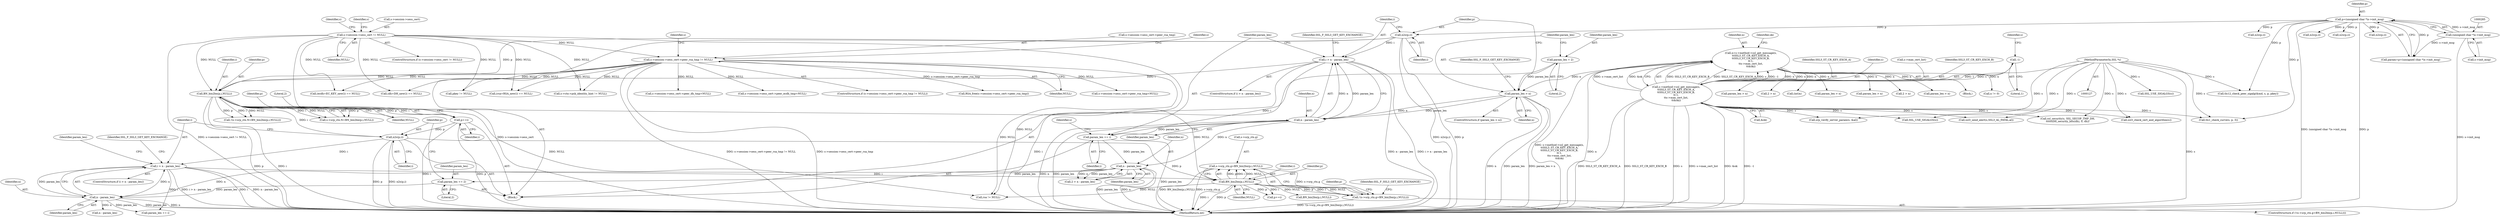 digraph "0_openssl_ce325c60c74b0fa784f5872404b722e120e5cab0_0@pointer" {
"1000597" [label="(Call,s->srp_ctx.g=BN_bin2bn(p,i,NULL))"];
"1000603" [label="(Call,BN_bin2bn(p,i,NULL))"];
"1000578" [label="(Call,n2s(p,i))"];
"1000561" [label="(Call,p+=i)"];
"1000552" [label="(Call,BN_bin2bn(p,i,NULL))"];
"1000527" [label="(Call,n2s(p,i))"];
"1000282" [label="(Call,p=(unsigned char *)s->init_msg)"];
"1000284" [label="(Call,(unsigned char *)s->init_msg)"];
"1000531" [label="(Call,i > n - param_len)"];
"1000533" [label="(Call,n - param_len)"];
"1000519" [label="(Call,param_len > n)"];
"1000515" [label="(Call,param_len = 2)"];
"1000182" [label="(Call,n=s->method->ssl_get_message(s,\n\t\tSSL3_ST_CR_KEY_EXCH_A,\n\t\tSSL3_ST_CR_KEY_EXCH_B,\n\t\t-1,\n\t\ts->max_cert_list,\n\t\t&ok))"];
"1000184" [label="(Call,s->method->ssl_get_message(s,\n\t\tSSL3_ST_CR_KEY_EXCH_A,\n\t\tSSL3_ST_CR_KEY_EXCH_B,\n\t\t-1,\n\t\ts->max_cert_list,\n\t\t&ok))"];
"1000128" [label="(MethodParameterIn,SSL *s)"];
"1000188" [label="(Call,-1)"];
"1000290" [label="(Call,s->session->sess_cert != NULL)"];
"1000299" [label="(Call,s->session->sess_cert->peer_rsa_tmp != NULL)"];
"1000582" [label="(Call,i > n - param_len)"];
"1000584" [label="(Call,n - param_len)"];
"1000567" [label="(Call,n - param_len)"];
"1000541" [label="(Call,param_len += i)"];
"1000575" [label="(Call,param_len += 2)"];
"1000596" [label="(Call,!(s->srp_ctx.g=BN_bin2bn(p,i,NULL)))"];
"1001115" [label="(Call,ssl_security(s, SSL_SECOP_TMP_DH,\n\t\t\t\t\t\tDH_security_bits(dh), 0, dh))"];
"1000521" [label="(Identifier,n)"];
"1000189" [label="(Literal,1)"];
"1000298" [label="(ControlStructure,if (s->session->sess_cert->peer_rsa_tmp != NULL))"];
"1000290" [label="(Call,s->session->sess_cert != NULL)"];
"1000541" [label="(Call,param_len += i)"];
"1000821" [label="(Call,n2s(p,i))"];
"1000603" [label="(Call,BN_bin2bn(p,i,NULL))"];
"1000296" [label="(Identifier,NULL)"];
"1000580" [label="(Identifier,i)"];
"1000660" [label="(Call,BN_bin2bn(p,i,NULL))"];
"1000307" [label="(Identifier,NULL)"];
"1000313" [label="(Identifier,s)"];
"1000186" [label="(Identifier,SSL3_ST_CR_KEY_EXCH_A)"];
"1000534" [label="(Identifier,n)"];
"1000182" [label="(Call,n=s->method->ssl_get_message(s,\n\t\tSSL3_ST_CR_KEY_EXCH_A,\n\t\tSSL3_ST_CR_KEY_EXCH_B,\n\t\t-1,\n\t\ts->max_cert_list,\n\t\t&ok))"];
"1000300" [label="(Call,s->session->sess_cert->peer_rsa_tmp)"];
"1000606" [label="(Identifier,NULL)"];
"1000598" [label="(Call,s->srp_ctx.g)"];
"1000282" [label="(Call,p=(unsigned char *)s->init_msg)"];
"1000516" [label="(Identifier,param_len)"];
"1000129" [label="(Block,)"];
"1000561" [label="(Call,p+=i)"];
"1000291" [label="(Call,s->session->sess_cert)"];
"1000330" [label="(Identifier,s)"];
"1000586" [label="(Identifier,param_len)"];
"1000569" [label="(Identifier,param_len)"];
"1001205" [label="(Call,(ecdh=EC_KEY_new()) == NULL)"];
"1000553" [label="(Identifier,p)"];
"1001505" [label="(Call,n2s(p,i))"];
"1000515" [label="(Call,param_len = 2)"];
"1000605" [label="(Identifier,i)"];
"1001540" [label="(Call,SSL_USE_SIGALGS(s))"];
"1000533" [label="(Call,n - param_len)"];
"1000517" [label="(Literal,2)"];
"1001790" [label="(MethodReturn,int)"];
"1000562" [label="(Identifier,p)"];
"1000582" [label="(Call,i > n - param_len)"];
"1000955" [label="(Call,(dh=DH_new()) == NULL)"];
"1000422" [label="(Call,n2s(p,i))"];
"1001739" [label="(Call,n != 0)"];
"1000286" [label="(Call,s->init_msg)"];
"1000414" [label="(Call,param_len > n)"];
"1000593" [label="(Identifier,param_len)"];
"1000545" [label="(Call,!(s->srp_ctx.N=BN_bin2bn(p,i,NULL)))"];
"1000185" [label="(Identifier,s)"];
"1000280" [label="(Call,param=p=(unsigned char *)s->init_msg)"];
"1000518" [label="(ControlStructure,if (param_len > n))"];
"1000191" [label="(Identifier,s)"];
"1001452" [label="(Call,2 > n)"];
"1000546" [label="(Call,s->srp_ctx.N=BN_bin2bn(p,i,NULL))"];
"1000383" [label="(Identifier,s)"];
"1000531" [label="(Call,i > n - param_len)"];
"1000579" [label="(Identifier,p)"];
"1000576" [label="(Identifier,param_len)"];
"1000552" [label="(Call,BN_bin2bn(p,i,NULL))"];
"1000317" [label="(Call,s->session->sess_cert->peer_rsa_tmp=NULL)"];
"1000466" [label="(Call,s->ctx->psk_identity_hint != NULL)"];
"1001229" [label="(Call,tls1_check_curve(s, p, 3))"];
"1001755" [label="(Call,ssl3_send_alert(s,SSL3_AL_FATAL,al))"];
"1000578" [label="(Call,n2s(p,i))"];
"1000190" [label="(Call,s->max_cert_list)"];
"1000585" [label="(Identifier,n)"];
"1000187" [label="(Identifier,SSL3_ST_CR_KEY_EXCH_B)"];
"1000565" [label="(Call,2 > n - param_len)"];
"1001462" [label="(Call,tls12_check_peer_sigalg(&md, s, p, pkey))"];
"1000612" [label="(Call,p+=i)"];
"1000283" [label="(Identifier,p)"];
"1000183" [label="(Identifier,n)"];
"1000188" [label="(Call,-1)"];
"1000514" [label="(Block,)"];
"1000535" [label="(Identifier,param_len)"];
"1001732" [label="(Call,ssl3_check_cert_and_algorithm(s))"];
"1000567" [label="(Call,n - param_len)"];
"1000289" [label="(ControlStructure,if (s->session->sess_cert != NULL))"];
"1000728" [label="(Call,srp_verify_server_param(s, &al))"];
"1000520" [label="(Identifier,param_len)"];
"1000542" [label="(Identifier,param_len)"];
"1000199" [label="(Call,(int)n)"];
"1001763" [label="(Call,rsa != NULL)"];
"1000568" [label="(Identifier,n)"];
"1000543" [label="(Identifier,i)"];
"1000592" [label="(Call,param_len += i)"];
"1000581" [label="(ControlStructure,if (i > n - param_len))"];
"1000519" [label="(Call,param_len > n)"];
"1000575" [label="(Call,param_len += 2)"];
"1000604" [label="(Identifier,p)"];
"1000343" [label="(Call,s->session->sess_cert->peer_dh_tmp=NULL)"];
"1000529" [label="(Identifier,i)"];
"1000538" [label="(Identifier,SSL_F_SSL3_GET_KEY_EXCHANGE)"];
"1000184" [label="(Call,s->method->ssl_get_message(s,\n\t\tSSL3_ST_CR_KEY_EXCH_A,\n\t\tSSL3_ST_CR_KEY_EXCH_B,\n\t\t-1,\n\t\ts->max_cert_list,\n\t\t&ok))"];
"1000284" [label="(Call,(unsigned char *)s->init_msg)"];
"1000527" [label="(Call,n2s(p,i))"];
"1000563" [label="(Identifier,i)"];
"1000128" [label="(MethodParameterIn,SSL *s)"];
"1000524" [label="(Identifier,SSL_F_SSL3_GET_KEY_EXCHANGE)"];
"1001447" [label="(Call,SSL_USE_SIGALGS(s))"];
"1000597" [label="(Call,s->srp_ctx.g=BN_bin2bn(p,i,NULL))"];
"1000549" [label="(Identifier,s)"];
"1001219" [label="(Call,param_len > n)"];
"1001442" [label="(Call,pkey != NULL)"];
"1000369" [label="(Call,s->session->sess_cert->peer_ecdh_tmp=NULL)"];
"1000532" [label="(Identifier,i)"];
"1000566" [label="(Literal,2)"];
"1000583" [label="(Identifier,i)"];
"1000555" [label="(Identifier,NULL)"];
"1000813" [label="(Call,param_len > n)"];
"1001497" [label="(Call,2 > n)"];
"1000977" [label="(Call,n2s(p,i))"];
"1000609" [label="(Identifier,SSL_F_SSL3_GET_KEY_EXCHANGE)"];
"1000969" [label="(Call,param_len > n)"];
"1000595" [label="(ControlStructure,if (!(s->srp_ctx.g=BN_bin2bn(p,i,NULL))))"];
"1000530" [label="(ControlStructure,if (i > n - param_len))"];
"1000799" [label="(Call,(rsa=RSA_new()) == NULL)"];
"1000618" [label="(Call,n - param_len)"];
"1000303" [label="(Identifier,s)"];
"1000197" [label="(Identifier,ok)"];
"1000299" [label="(Call,s->session->sess_cert->peer_rsa_tmp != NULL)"];
"1000528" [label="(Identifier,p)"];
"1000596" [label="(Call,!(s->srp_ctx.g=BN_bin2bn(p,i,NULL)))"];
"1000554" [label="(Identifier,i)"];
"1000309" [label="(Call,RSA_free(s->session->sess_cert->peer_rsa_tmp))"];
"1000589" [label="(Identifier,SSL_F_SSL3_GET_KEY_EXCHANGE)"];
"1000613" [label="(Identifier,p)"];
"1000193" [label="(Call,&ok)"];
"1000577" [label="(Literal,2)"];
"1000584" [label="(Call,n - param_len)"];
"1000597" -> "1000596"  [label="AST: "];
"1000597" -> "1000603"  [label="CFG: "];
"1000598" -> "1000597"  [label="AST: "];
"1000603" -> "1000597"  [label="AST: "];
"1000596" -> "1000597"  [label="CFG: "];
"1000597" -> "1001790"  [label="DDG: s->srp_ctx.g"];
"1000597" -> "1001790"  [label="DDG: BN_bin2bn(p,i,NULL)"];
"1000597" -> "1000596"  [label="DDG: s->srp_ctx.g"];
"1000603" -> "1000597"  [label="DDG: p"];
"1000603" -> "1000597"  [label="DDG: i"];
"1000603" -> "1000597"  [label="DDG: NULL"];
"1000603" -> "1000606"  [label="CFG: "];
"1000604" -> "1000603"  [label="AST: "];
"1000605" -> "1000603"  [label="AST: "];
"1000606" -> "1000603"  [label="AST: "];
"1000603" -> "1001790"  [label="DDG: p"];
"1000603" -> "1001790"  [label="DDG: i"];
"1000603" -> "1000596"  [label="DDG: p"];
"1000603" -> "1000596"  [label="DDG: i"];
"1000603" -> "1000596"  [label="DDG: NULL"];
"1000578" -> "1000603"  [label="DDG: p"];
"1000582" -> "1000603"  [label="DDG: i"];
"1000552" -> "1000603"  [label="DDG: NULL"];
"1000603" -> "1000612"  [label="DDG: i"];
"1000603" -> "1000612"  [label="DDG: p"];
"1000603" -> "1000660"  [label="DDG: NULL"];
"1000603" -> "1001763"  [label="DDG: NULL"];
"1000578" -> "1000514"  [label="AST: "];
"1000578" -> "1000580"  [label="CFG: "];
"1000579" -> "1000578"  [label="AST: "];
"1000580" -> "1000578"  [label="AST: "];
"1000583" -> "1000578"  [label="CFG: "];
"1000578" -> "1001790"  [label="DDG: p"];
"1000578" -> "1001790"  [label="DDG: n2s(p,i)"];
"1000561" -> "1000578"  [label="DDG: p"];
"1000552" -> "1000578"  [label="DDG: i"];
"1000578" -> "1000582"  [label="DDG: i"];
"1000561" -> "1000514"  [label="AST: "];
"1000561" -> "1000563"  [label="CFG: "];
"1000562" -> "1000561"  [label="AST: "];
"1000563" -> "1000561"  [label="AST: "];
"1000566" -> "1000561"  [label="CFG: "];
"1000561" -> "1001790"  [label="DDG: i"];
"1000561" -> "1001790"  [label="DDG: p"];
"1000552" -> "1000561"  [label="DDG: i"];
"1000552" -> "1000561"  [label="DDG: p"];
"1000552" -> "1000546"  [label="AST: "];
"1000552" -> "1000555"  [label="CFG: "];
"1000553" -> "1000552"  [label="AST: "];
"1000554" -> "1000552"  [label="AST: "];
"1000555" -> "1000552"  [label="AST: "];
"1000546" -> "1000552"  [label="CFG: "];
"1000552" -> "1001790"  [label="DDG: p"];
"1000552" -> "1001790"  [label="DDG: i"];
"1000552" -> "1000545"  [label="DDG: p"];
"1000552" -> "1000545"  [label="DDG: i"];
"1000552" -> "1000545"  [label="DDG: NULL"];
"1000552" -> "1000546"  [label="DDG: p"];
"1000552" -> "1000546"  [label="DDG: i"];
"1000552" -> "1000546"  [label="DDG: NULL"];
"1000527" -> "1000552"  [label="DDG: p"];
"1000531" -> "1000552"  [label="DDG: i"];
"1000290" -> "1000552"  [label="DDG: NULL"];
"1000299" -> "1000552"  [label="DDG: NULL"];
"1000552" -> "1001763"  [label="DDG: NULL"];
"1000527" -> "1000514"  [label="AST: "];
"1000527" -> "1000529"  [label="CFG: "];
"1000528" -> "1000527"  [label="AST: "];
"1000529" -> "1000527"  [label="AST: "];
"1000532" -> "1000527"  [label="CFG: "];
"1000527" -> "1001790"  [label="DDG: p"];
"1000527" -> "1001790"  [label="DDG: n2s(p,i)"];
"1000282" -> "1000527"  [label="DDG: p"];
"1000527" -> "1000531"  [label="DDG: i"];
"1000282" -> "1000280"  [label="AST: "];
"1000282" -> "1000284"  [label="CFG: "];
"1000283" -> "1000282"  [label="AST: "];
"1000284" -> "1000282"  [label="AST: "];
"1000280" -> "1000282"  [label="CFG: "];
"1000282" -> "1001790"  [label="DDG: (unsigned char *)s->init_msg"];
"1000282" -> "1001790"  [label="DDG: p"];
"1000282" -> "1000280"  [label="DDG: p"];
"1000284" -> "1000282"  [label="DDG: s->init_msg"];
"1000282" -> "1000422"  [label="DDG: p"];
"1000282" -> "1000821"  [label="DDG: p"];
"1000282" -> "1000977"  [label="DDG: p"];
"1000282" -> "1001229"  [label="DDG: p"];
"1000282" -> "1001462"  [label="DDG: p"];
"1000282" -> "1001505"  [label="DDG: p"];
"1000284" -> "1000286"  [label="CFG: "];
"1000285" -> "1000284"  [label="AST: "];
"1000286" -> "1000284"  [label="AST: "];
"1000284" -> "1001790"  [label="DDG: s->init_msg"];
"1000284" -> "1000280"  [label="DDG: s->init_msg"];
"1000531" -> "1000530"  [label="AST: "];
"1000531" -> "1000533"  [label="CFG: "];
"1000532" -> "1000531"  [label="AST: "];
"1000533" -> "1000531"  [label="AST: "];
"1000538" -> "1000531"  [label="CFG: "];
"1000542" -> "1000531"  [label="CFG: "];
"1000531" -> "1001790"  [label="DDG: n - param_len"];
"1000531" -> "1001790"  [label="DDG: i > n - param_len"];
"1000531" -> "1001790"  [label="DDG: i"];
"1000533" -> "1000531"  [label="DDG: n"];
"1000533" -> "1000531"  [label="DDG: param_len"];
"1000531" -> "1000541"  [label="DDG: i"];
"1000533" -> "1000535"  [label="CFG: "];
"1000534" -> "1000533"  [label="AST: "];
"1000535" -> "1000533"  [label="AST: "];
"1000533" -> "1001790"  [label="DDG: n"];
"1000533" -> "1001790"  [label="DDG: param_len"];
"1000519" -> "1000533"  [label="DDG: n"];
"1000519" -> "1000533"  [label="DDG: param_len"];
"1000533" -> "1000541"  [label="DDG: param_len"];
"1000533" -> "1000567"  [label="DDG: n"];
"1000519" -> "1000518"  [label="AST: "];
"1000519" -> "1000521"  [label="CFG: "];
"1000520" -> "1000519"  [label="AST: "];
"1000521" -> "1000519"  [label="AST: "];
"1000524" -> "1000519"  [label="CFG: "];
"1000528" -> "1000519"  [label="CFG: "];
"1000519" -> "1001790"  [label="DDG: param_len"];
"1000519" -> "1001790"  [label="DDG: param_len > n"];
"1000519" -> "1001790"  [label="DDG: n"];
"1000515" -> "1000519"  [label="DDG: param_len"];
"1000182" -> "1000519"  [label="DDG: n"];
"1000515" -> "1000514"  [label="AST: "];
"1000515" -> "1000517"  [label="CFG: "];
"1000516" -> "1000515"  [label="AST: "];
"1000517" -> "1000515"  [label="AST: "];
"1000520" -> "1000515"  [label="CFG: "];
"1000182" -> "1000129"  [label="AST: "];
"1000182" -> "1000184"  [label="CFG: "];
"1000183" -> "1000182"  [label="AST: "];
"1000184" -> "1000182"  [label="AST: "];
"1000197" -> "1000182"  [label="CFG: "];
"1000182" -> "1001790"  [label="DDG: s->method->ssl_get_message(s,\n\t\tSSL3_ST_CR_KEY_EXCH_A,\n\t\tSSL3_ST_CR_KEY_EXCH_B,\n\t\t-1,\n\t\ts->max_cert_list,\n\t\t&ok)"];
"1000182" -> "1001790"  [label="DDG: n"];
"1000184" -> "1000182"  [label="DDG: SSL3_ST_CR_KEY_EXCH_B"];
"1000184" -> "1000182"  [label="DDG: SSL3_ST_CR_KEY_EXCH_A"];
"1000184" -> "1000182"  [label="DDG: s"];
"1000184" -> "1000182"  [label="DDG: -1"];
"1000184" -> "1000182"  [label="DDG: s->max_cert_list"];
"1000184" -> "1000182"  [label="DDG: &ok"];
"1000182" -> "1000199"  [label="DDG: n"];
"1000182" -> "1000414"  [label="DDG: n"];
"1000182" -> "1000813"  [label="DDG: n"];
"1000182" -> "1000969"  [label="DDG: n"];
"1000182" -> "1001219"  [label="DDG: n"];
"1000182" -> "1001452"  [label="DDG: n"];
"1000182" -> "1001497"  [label="DDG: n"];
"1000182" -> "1001739"  [label="DDG: n"];
"1000184" -> "1000193"  [label="CFG: "];
"1000185" -> "1000184"  [label="AST: "];
"1000186" -> "1000184"  [label="AST: "];
"1000187" -> "1000184"  [label="AST: "];
"1000188" -> "1000184"  [label="AST: "];
"1000190" -> "1000184"  [label="AST: "];
"1000193" -> "1000184"  [label="AST: "];
"1000184" -> "1001790"  [label="DDG: -1"];
"1000184" -> "1001790"  [label="DDG: SSL3_ST_CR_KEY_EXCH_A"];
"1000184" -> "1001790"  [label="DDG: SSL3_ST_CR_KEY_EXCH_B"];
"1000184" -> "1001790"  [label="DDG: s"];
"1000184" -> "1001790"  [label="DDG: s->max_cert_list"];
"1000184" -> "1001790"  [label="DDG: &ok"];
"1000128" -> "1000184"  [label="DDG: s"];
"1000188" -> "1000184"  [label="DDG: 1"];
"1000184" -> "1000728"  [label="DDG: s"];
"1000184" -> "1001115"  [label="DDG: s"];
"1000184" -> "1001229"  [label="DDG: s"];
"1000184" -> "1001447"  [label="DDG: s"];
"1000184" -> "1001732"  [label="DDG: s"];
"1000184" -> "1001755"  [label="DDG: s"];
"1000128" -> "1000127"  [label="AST: "];
"1000128" -> "1001790"  [label="DDG: s"];
"1000128" -> "1000728"  [label="DDG: s"];
"1000128" -> "1001115"  [label="DDG: s"];
"1000128" -> "1001229"  [label="DDG: s"];
"1000128" -> "1001447"  [label="DDG: s"];
"1000128" -> "1001462"  [label="DDG: s"];
"1000128" -> "1001540"  [label="DDG: s"];
"1000128" -> "1001732"  [label="DDG: s"];
"1000128" -> "1001755"  [label="DDG: s"];
"1000188" -> "1000189"  [label="CFG: "];
"1000189" -> "1000188"  [label="AST: "];
"1000191" -> "1000188"  [label="CFG: "];
"1000290" -> "1000289"  [label="AST: "];
"1000290" -> "1000296"  [label="CFG: "];
"1000291" -> "1000290"  [label="AST: "];
"1000296" -> "1000290"  [label="AST: "];
"1000303" -> "1000290"  [label="CFG: "];
"1000383" -> "1000290"  [label="CFG: "];
"1000290" -> "1001790"  [label="DDG: s->session->sess_cert"];
"1000290" -> "1001790"  [label="DDG: s->session->sess_cert != NULL"];
"1000290" -> "1000299"  [label="DDG: NULL"];
"1000290" -> "1000466"  [label="DDG: NULL"];
"1000290" -> "1000799"  [label="DDG: NULL"];
"1000290" -> "1000955"  [label="DDG: NULL"];
"1000290" -> "1001205"  [label="DDG: NULL"];
"1000290" -> "1001442"  [label="DDG: NULL"];
"1000290" -> "1001763"  [label="DDG: NULL"];
"1000299" -> "1000298"  [label="AST: "];
"1000299" -> "1000307"  [label="CFG: "];
"1000300" -> "1000299"  [label="AST: "];
"1000307" -> "1000299"  [label="AST: "];
"1000313" -> "1000299"  [label="CFG: "];
"1000330" -> "1000299"  [label="CFG: "];
"1000299" -> "1001790"  [label="DDG: s->session->sess_cert->peer_rsa_tmp != NULL"];
"1000299" -> "1001790"  [label="DDG: s->session->sess_cert->peer_rsa_tmp"];
"1000299" -> "1000309"  [label="DDG: s->session->sess_cert->peer_rsa_tmp"];
"1000299" -> "1000317"  [label="DDG: NULL"];
"1000299" -> "1000343"  [label="DDG: NULL"];
"1000299" -> "1000369"  [label="DDG: NULL"];
"1000299" -> "1000466"  [label="DDG: NULL"];
"1000299" -> "1000799"  [label="DDG: NULL"];
"1000299" -> "1000955"  [label="DDG: NULL"];
"1000299" -> "1001205"  [label="DDG: NULL"];
"1000299" -> "1001442"  [label="DDG: NULL"];
"1000299" -> "1001763"  [label="DDG: NULL"];
"1000582" -> "1000581"  [label="AST: "];
"1000582" -> "1000584"  [label="CFG: "];
"1000583" -> "1000582"  [label="AST: "];
"1000584" -> "1000582"  [label="AST: "];
"1000589" -> "1000582"  [label="CFG: "];
"1000593" -> "1000582"  [label="CFG: "];
"1000582" -> "1001790"  [label="DDG: i"];
"1000582" -> "1001790"  [label="DDG: n - param_len"];
"1000582" -> "1001790"  [label="DDG: i > n - param_len"];
"1000584" -> "1000582"  [label="DDG: n"];
"1000584" -> "1000582"  [label="DDG: param_len"];
"1000582" -> "1000592"  [label="DDG: i"];
"1000584" -> "1000586"  [label="CFG: "];
"1000585" -> "1000584"  [label="AST: "];
"1000586" -> "1000584"  [label="AST: "];
"1000584" -> "1001790"  [label="DDG: param_len"];
"1000584" -> "1001790"  [label="DDG: n"];
"1000567" -> "1000584"  [label="DDG: n"];
"1000575" -> "1000584"  [label="DDG: param_len"];
"1000584" -> "1000592"  [label="DDG: param_len"];
"1000584" -> "1000618"  [label="DDG: n"];
"1000567" -> "1000565"  [label="AST: "];
"1000567" -> "1000569"  [label="CFG: "];
"1000568" -> "1000567"  [label="AST: "];
"1000569" -> "1000567"  [label="AST: "];
"1000565" -> "1000567"  [label="CFG: "];
"1000567" -> "1001790"  [label="DDG: param_len"];
"1000567" -> "1001790"  [label="DDG: n"];
"1000567" -> "1000565"  [label="DDG: n"];
"1000567" -> "1000565"  [label="DDG: param_len"];
"1000541" -> "1000567"  [label="DDG: param_len"];
"1000567" -> "1000575"  [label="DDG: param_len"];
"1000541" -> "1000514"  [label="AST: "];
"1000541" -> "1000543"  [label="CFG: "];
"1000542" -> "1000541"  [label="AST: "];
"1000543" -> "1000541"  [label="AST: "];
"1000549" -> "1000541"  [label="CFG: "];
"1000541" -> "1001790"  [label="DDG: param_len"];
"1000575" -> "1000514"  [label="AST: "];
"1000575" -> "1000577"  [label="CFG: "];
"1000576" -> "1000575"  [label="AST: "];
"1000577" -> "1000575"  [label="AST: "];
"1000579" -> "1000575"  [label="CFG: "];
"1000596" -> "1000595"  [label="AST: "];
"1000609" -> "1000596"  [label="CFG: "];
"1000613" -> "1000596"  [label="CFG: "];
"1000596" -> "1001790"  [label="DDG: !(s->srp_ctx.g=BN_bin2bn(p,i,NULL))"];
}
